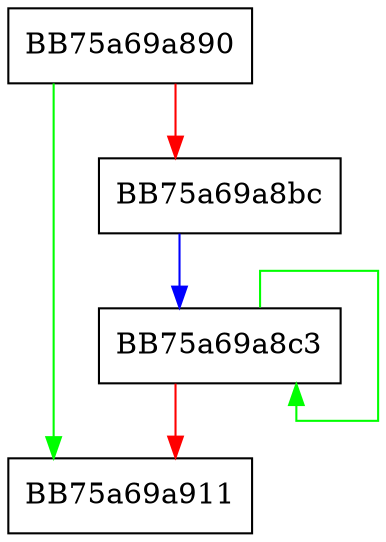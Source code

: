 digraph Init {
  node [shape="box"];
  graph [splines=ortho];
  BB75a69a890 -> BB75a69a911 [color="green"];
  BB75a69a890 -> BB75a69a8bc [color="red"];
  BB75a69a8bc -> BB75a69a8c3 [color="blue"];
  BB75a69a8c3 -> BB75a69a8c3 [color="green"];
  BB75a69a8c3 -> BB75a69a911 [color="red"];
}